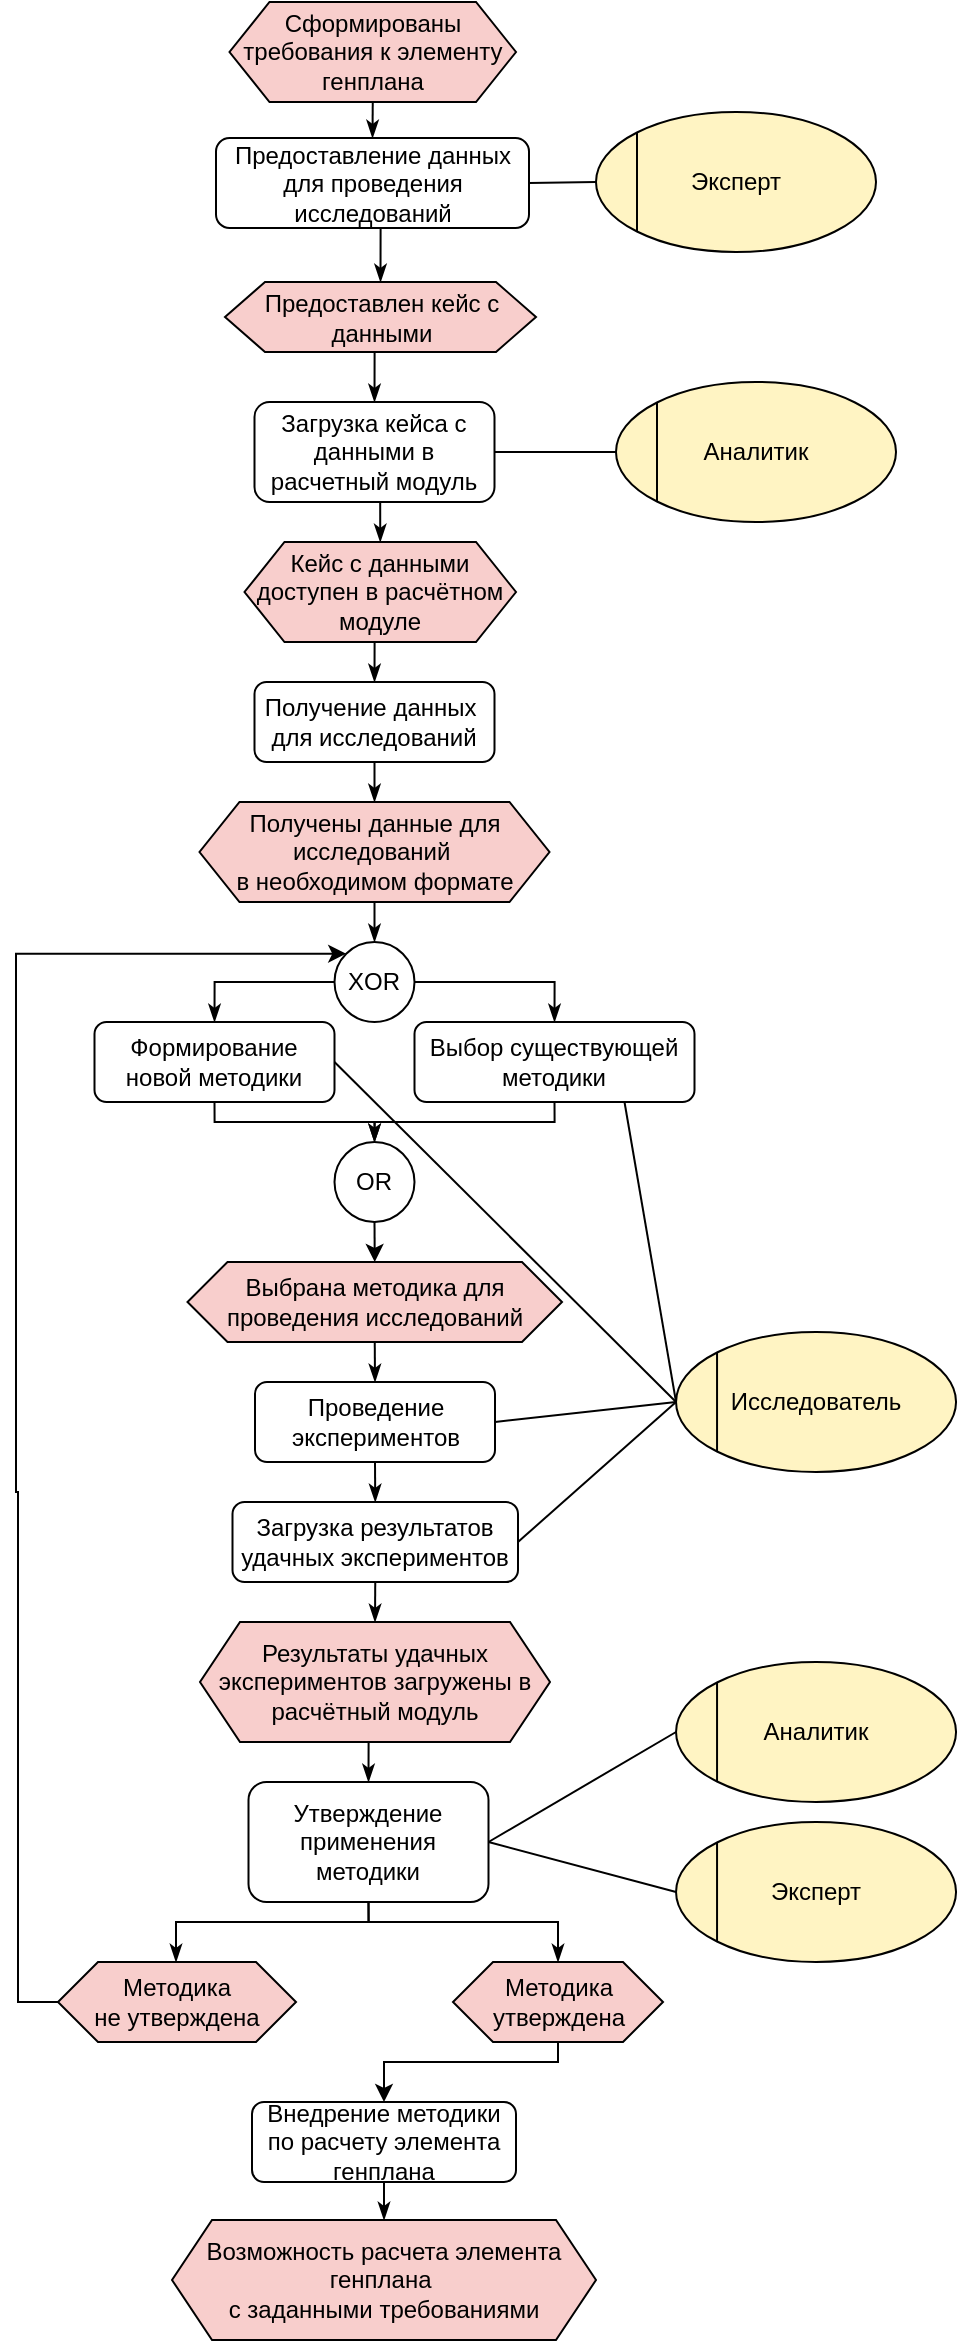 <mxfile version="17.2.4" type="device"><diagram id="lYWwpbSONyXNV8ZIb4H8" name="Страница 1"><mxGraphModel dx="582" dy="423" grid="1" gridSize="10" guides="1" tooltips="1" connect="1" arrows="1" fold="1" page="1" pageScale="1" pageWidth="827" pageHeight="1169" math="0" shadow="0"><root><mxCell id="0"/><mxCell id="1" parent="0"/><mxCell id="BUosatLlLlDatQ4Kyscq-10" value="" style="group" parent="1" vertex="1" connectable="0"><mxGeometry x="670.02" y="830" width="140" height="70" as="geometry"/></mxCell><mxCell id="BUosatLlLlDatQ4Kyscq-1" value="Аналитик" style="ellipse;whiteSpace=wrap;html=1;fillColor=#FFF4C3;" parent="BUosatLlLlDatQ4Kyscq-10" vertex="1"><mxGeometry width="140" height="70" as="geometry"/></mxCell><mxCell id="BUosatLlLlDatQ4Kyscq-2" value="" style="endArrow=none;html=1;rounded=0;exitX=0;exitY=1;exitDx=0;exitDy=0;entryX=0;entryY=0;entryDx=0;entryDy=0;" parent="BUosatLlLlDatQ4Kyscq-10" source="BUosatLlLlDatQ4Kyscq-1" target="BUosatLlLlDatQ4Kyscq-1" edge="1"><mxGeometry width="50" height="50" relative="1" as="geometry"><mxPoint x="-10" y="30" as="sourcePoint"/><mxPoint x="40" y="-20" as="targetPoint"/></mxGeometry></mxCell><mxCell id="BUosatLlLlDatQ4Kyscq-12" value="" style="group" parent="1" vertex="1" connectable="0"><mxGeometry x="620" y="64" width="140" height="70" as="geometry"/></mxCell><mxCell id="BUosatLlLlDatQ4Kyscq-7" value="" style="group;fillColor=none;container=0;" parent="BUosatLlLlDatQ4Kyscq-12" vertex="1" connectable="0"><mxGeometry width="140" height="70" as="geometry"/></mxCell><mxCell id="BUosatLlLlDatQ4Kyscq-8" value="Эксперт" style="ellipse;whiteSpace=wrap;html=1;fillColor=#FFF4C3;" parent="BUosatLlLlDatQ4Kyscq-12" vertex="1"><mxGeometry x="10" y="-9" width="140" height="70" as="geometry"/></mxCell><mxCell id="BUosatLlLlDatQ4Kyscq-9" value="" style="endArrow=none;html=1;rounded=0;exitX=0;exitY=1;exitDx=0;exitDy=0;entryX=0;entryY=0;entryDx=0;entryDy=0;" parent="BUosatLlLlDatQ4Kyscq-12" source="BUosatLlLlDatQ4Kyscq-8" target="BUosatLlLlDatQ4Kyscq-8" edge="1"><mxGeometry width="50" height="50" relative="1" as="geometry"><mxPoint x="-10" y="30" as="sourcePoint"/><mxPoint x="40" y="-20" as="targetPoint"/></mxGeometry></mxCell><mxCell id="BUosatLlLlDatQ4Kyscq-13" value="" style="group" parent="1" vertex="1" connectable="0"><mxGeometry x="670.02" y="665" width="140" height="70" as="geometry"/></mxCell><mxCell id="BUosatLlLlDatQ4Kyscq-5" value="Исследователь" style="ellipse;whiteSpace=wrap;html=1;fillColor=#FFF4C3;" parent="BUosatLlLlDatQ4Kyscq-13" vertex="1"><mxGeometry width="140" height="70" as="geometry"/></mxCell><mxCell id="BUosatLlLlDatQ4Kyscq-6" value="" style="endArrow=none;html=1;rounded=0;exitX=0;exitY=1;exitDx=0;exitDy=0;entryX=0;entryY=0;entryDx=0;entryDy=0;" parent="BUosatLlLlDatQ4Kyscq-13" source="BUosatLlLlDatQ4Kyscq-5" target="BUosatLlLlDatQ4Kyscq-5" edge="1"><mxGeometry width="50" height="50" relative="1" as="geometry"><mxPoint x="-10" y="30" as="sourcePoint"/><mxPoint x="40" y="-20" as="targetPoint"/></mxGeometry></mxCell><mxCell id="BUosatLlLlDatQ4Kyscq-100" style="edgeStyle=orthogonalEdgeStyle;rounded=0;orthogonalLoop=1;jettySize=auto;html=1;exitX=0.5;exitY=1;exitDx=0;exitDy=0;entryX=0.5;entryY=0;entryDx=0;entryDy=0;endArrow=classicThin;endFill=1;" parent="1" source="BUosatLlLlDatQ4Kyscq-14" target="BUosatLlLlDatQ4Kyscq-16" edge="1"><mxGeometry relative="1" as="geometry"/></mxCell><mxCell id="BUosatLlLlDatQ4Kyscq-14" value="Сформированы требования к элементу генплана" style="shape=hexagon;perimeter=hexagonPerimeter2;whiteSpace=wrap;html=1;fixedSize=1;fillColor=#F8CECC;" parent="1" vertex="1"><mxGeometry x="446.75" width="143.25" height="50" as="geometry"/></mxCell><mxCell id="BUosatLlLlDatQ4Kyscq-101" style="edgeStyle=orthogonalEdgeStyle;rounded=0;orthogonalLoop=1;jettySize=auto;html=1;exitX=0.5;exitY=1;exitDx=0;exitDy=0;entryX=0.5;entryY=0;entryDx=0;entryDy=0;endArrow=classicThin;endFill=1;" parent="1" source="BUosatLlLlDatQ4Kyscq-16" target="BUosatLlLlDatQ4Kyscq-27" edge="1"><mxGeometry relative="1" as="geometry"/></mxCell><mxCell id="BUosatLlLlDatQ4Kyscq-16" value="Предоставление данных&lt;br&gt;для проведения исследований" style="rounded=1;whiteSpace=wrap;html=1;" parent="1" vertex="1"><mxGeometry x="440" y="68" width="156.5" height="45" as="geometry"/></mxCell><mxCell id="BUosatLlLlDatQ4Kyscq-103" style="edgeStyle=orthogonalEdgeStyle;rounded=0;orthogonalLoop=1;jettySize=auto;html=1;exitX=0.5;exitY=1;exitDx=0;exitDy=0;entryX=0.5;entryY=0;entryDx=0;entryDy=0;endArrow=classicThin;endFill=1;" parent="1" source="BUosatLlLlDatQ4Kyscq-17" target="BUosatLlLlDatQ4Kyscq-33" edge="1"><mxGeometry relative="1" as="geometry"/></mxCell><mxCell id="BUosatLlLlDatQ4Kyscq-17" value="Загрузка кейса с данными в расчетный модуль" style="rounded=1;whiteSpace=wrap;html=1;fillColor=#FFFFFF;" parent="1" vertex="1"><mxGeometry x="459.25" y="200" width="120" height="50" as="geometry"/></mxCell><mxCell id="BUosatLlLlDatQ4Kyscq-106" style="edgeStyle=orthogonalEdgeStyle;rounded=0;orthogonalLoop=1;jettySize=auto;html=1;exitX=0.5;exitY=1;exitDx=0;exitDy=0;entryX=0.5;entryY=0;entryDx=0;entryDy=0;endArrow=classicThin;endFill=1;" parent="1" source="BUosatLlLlDatQ4Kyscq-18" target="BUosatLlLlDatQ4Kyscq-38" edge="1"><mxGeometry relative="1" as="geometry"/></mxCell><mxCell id="BUosatLlLlDatQ4Kyscq-18" value="Получение данных&amp;nbsp; для исследований" style="rounded=1;whiteSpace=wrap;html=1;fillColor=#FFFFFF;" parent="1" vertex="1"><mxGeometry x="459.25" y="340" width="120" height="40" as="geometry"/></mxCell><mxCell id="BUosatLlLlDatQ4Kyscq-64" style="edgeStyle=orthogonalEdgeStyle;rounded=0;orthogonalLoop=1;jettySize=auto;html=1;exitX=0.5;exitY=1;exitDx=0;exitDy=0;entryX=0.5;entryY=0;entryDx=0;entryDy=0;endArrow=classicThin;endFill=1;" parent="1" source="BUosatLlLlDatQ4Kyscq-19" target="BUosatLlLlDatQ4Kyscq-63" edge="1"><mxGeometry relative="1" as="geometry"/></mxCell><mxCell id="BUosatLlLlDatQ4Kyscq-19" value="Проведение экспериментов" style="rounded=1;whiteSpace=wrap;html=1;fillColor=#FFFFFF;" parent="1" vertex="1"><mxGeometry x="459.5" y="690" width="120" height="40" as="geometry"/></mxCell><mxCell id="BUosatLlLlDatQ4Kyscq-116" style="edgeStyle=orthogonalEdgeStyle;rounded=0;orthogonalLoop=1;jettySize=auto;html=1;exitX=0.5;exitY=1;exitDx=0;exitDy=0;entryX=0.5;entryY=0;entryDx=0;entryDy=0;endArrow=classicThin;endFill=1;" parent="1" source="BUosatLlLlDatQ4Kyscq-23" target="BUosatLlLlDatQ4Kyscq-42" edge="1"><mxGeometry relative="1" as="geometry"><Array as="points"><mxPoint x="609" y="560"/><mxPoint x="519" y="560"/></Array></mxGeometry></mxCell><mxCell id="BUosatLlLlDatQ4Kyscq-23" value="Выбор существующей методики" style="rounded=1;whiteSpace=wrap;html=1;fillColor=#FFFFFF;" parent="1" vertex="1"><mxGeometry x="539.25" y="510" width="140" height="40" as="geometry"/></mxCell><mxCell id="BUosatLlLlDatQ4Kyscq-102" style="edgeStyle=orthogonalEdgeStyle;rounded=0;orthogonalLoop=1;jettySize=auto;html=1;exitX=0.5;exitY=1;exitDx=0;exitDy=0;entryX=0.5;entryY=0;entryDx=0;entryDy=0;endArrow=classicThin;endFill=1;" parent="1" source="BUosatLlLlDatQ4Kyscq-27" target="BUosatLlLlDatQ4Kyscq-17" edge="1"><mxGeometry relative="1" as="geometry"/></mxCell><mxCell id="BUosatLlLlDatQ4Kyscq-27" value="Предоставлен кейс с данными" style="shape=hexagon;perimeter=hexagonPerimeter2;whiteSpace=wrap;html=1;fixedSize=1;fillColor=#F8CECC;" parent="1" vertex="1"><mxGeometry x="444.5" y="140" width="155.5" height="35" as="geometry"/></mxCell><mxCell id="BUosatLlLlDatQ4Kyscq-105" style="edgeStyle=orthogonalEdgeStyle;rounded=0;orthogonalLoop=1;jettySize=auto;html=1;exitX=0.5;exitY=1;exitDx=0;exitDy=0;entryX=0.5;entryY=0;entryDx=0;entryDy=0;endArrow=classicThin;endFill=1;" parent="1" source="BUosatLlLlDatQ4Kyscq-33" target="BUosatLlLlDatQ4Kyscq-18" edge="1"><mxGeometry relative="1" as="geometry"/></mxCell><mxCell id="BUosatLlLlDatQ4Kyscq-33" value="Кейс с данными доступен в расчётном модуле" style="shape=hexagon;perimeter=hexagonPerimeter2;whiteSpace=wrap;html=1;fixedSize=1;fillColor=#F8CECC;" parent="1" vertex="1"><mxGeometry x="454.25" y="270" width="135.75" height="50" as="geometry"/></mxCell><mxCell id="BUosatLlLlDatQ4Kyscq-117" style="edgeStyle=orthogonalEdgeStyle;rounded=0;orthogonalLoop=1;jettySize=auto;html=1;exitX=0.5;exitY=1;exitDx=0;exitDy=0;entryX=0.5;entryY=0;entryDx=0;entryDy=0;endArrow=classicThin;endFill=1;" parent="1" source="BUosatLlLlDatQ4Kyscq-36" target="BUosatLlLlDatQ4Kyscq-42" edge="1"><mxGeometry relative="1" as="geometry"><Array as="points"><mxPoint x="439" y="560"/><mxPoint x="519" y="560"/></Array></mxGeometry></mxCell><mxCell id="BUosatLlLlDatQ4Kyscq-36" value="Формирование новой методики" style="rounded=1;whiteSpace=wrap;html=1;fillColor=#FFFFFF;" parent="1" vertex="1"><mxGeometry x="379.25" y="510" width="120" height="40" as="geometry"/></mxCell><mxCell id="BUosatLlLlDatQ4Kyscq-108" style="edgeStyle=orthogonalEdgeStyle;rounded=0;orthogonalLoop=1;jettySize=auto;html=1;exitX=0.5;exitY=1;exitDx=0;exitDy=0;entryX=0.5;entryY=0;entryDx=0;entryDy=0;endArrow=classicThin;endFill=1;" parent="1" source="BUosatLlLlDatQ4Kyscq-38" target="BUosatLlLlDatQ4Kyscq-41" edge="1"><mxGeometry relative="1" as="geometry"/></mxCell><mxCell id="BUosatLlLlDatQ4Kyscq-38" value="Получены данные для исследований&amp;nbsp;&lt;br&gt;в необходимом формате" style="shape=hexagon;perimeter=hexagonPerimeter2;whiteSpace=wrap;html=1;fixedSize=1;fillColor=#F8CECC;" parent="1" vertex="1"><mxGeometry x="431.75" y="400" width="175" height="50" as="geometry"/></mxCell><mxCell id="BUosatLlLlDatQ4Kyscq-113" style="edgeStyle=orthogonalEdgeStyle;rounded=0;orthogonalLoop=1;jettySize=auto;html=1;exitX=0;exitY=0.5;exitDx=0;exitDy=0;entryX=0.5;entryY=0;entryDx=0;entryDy=0;endArrow=classicThin;endFill=1;" parent="1" source="BUosatLlLlDatQ4Kyscq-41" target="BUosatLlLlDatQ4Kyscq-36" edge="1"><mxGeometry relative="1" as="geometry"/></mxCell><mxCell id="BUosatLlLlDatQ4Kyscq-114" style="edgeStyle=orthogonalEdgeStyle;rounded=0;orthogonalLoop=1;jettySize=auto;html=1;exitX=1;exitY=0.5;exitDx=0;exitDy=0;entryX=0.5;entryY=0;entryDx=0;entryDy=0;endArrow=classicThin;endFill=1;" parent="1" source="BUosatLlLlDatQ4Kyscq-41" target="BUosatLlLlDatQ4Kyscq-23" edge="1"><mxGeometry relative="1" as="geometry"/></mxCell><mxCell id="BUosatLlLlDatQ4Kyscq-41" value="XOR" style="ellipse;whiteSpace=wrap;html=1;aspect=fixed;fillColor=#FFFFFF;" parent="1" vertex="1"><mxGeometry x="499.25" y="470" width="40" height="40" as="geometry"/></mxCell><mxCell id="BUosatLlLlDatQ4Kyscq-129" style="edgeStyle=orthogonalEdgeStyle;rounded=0;orthogonalLoop=1;jettySize=auto;html=1;exitX=0.5;exitY=1;exitDx=0;exitDy=0;entryX=0.5;entryY=0;entryDx=0;entryDy=0;endArrow=classic;endFill=1;" parent="1" source="BUosatLlLlDatQ4Kyscq-42" target="BUosatLlLlDatQ4Kyscq-49" edge="1"><mxGeometry relative="1" as="geometry"/></mxCell><mxCell id="BUosatLlLlDatQ4Kyscq-42" value="OR" style="ellipse;whiteSpace=wrap;html=1;aspect=fixed;fillColor=#FFFFFF;" parent="1" vertex="1"><mxGeometry x="499.25" y="570" width="40" height="40" as="geometry"/></mxCell><mxCell id="BUosatLlLlDatQ4Kyscq-60" style="edgeStyle=orthogonalEdgeStyle;rounded=0;orthogonalLoop=1;jettySize=auto;html=1;exitX=0.5;exitY=1;exitDx=0;exitDy=0;endArrow=classicThin;endFill=1;entryX=0.5;entryY=0;entryDx=0;entryDy=0;" parent="1" source="BUosatLlLlDatQ4Kyscq-43" edge="1"><mxGeometry relative="1" as="geometry"><mxPoint x="420" y="980" as="targetPoint"/><Array as="points"><mxPoint x="516.5" y="960"/><mxPoint x="419.5" y="960"/></Array></mxGeometry></mxCell><mxCell id="BUosatLlLlDatQ4Kyscq-83" style="edgeStyle=orthogonalEdgeStyle;rounded=0;orthogonalLoop=1;jettySize=auto;html=1;exitX=0.5;exitY=1;exitDx=0;exitDy=0;entryX=0.5;entryY=0;entryDx=0;entryDy=0;endArrow=classicThin;endFill=1;" parent="1" source="BUosatLlLlDatQ4Kyscq-43" target="BUosatLlLlDatQ4Kyscq-44" edge="1"><mxGeometry relative="1" as="geometry"><Array as="points"><mxPoint x="516.5" y="960"/><mxPoint x="611.5" y="960"/></Array></mxGeometry></mxCell><mxCell id="BUosatLlLlDatQ4Kyscq-43" value="Утверждение применения методики" style="rounded=1;whiteSpace=wrap;html=1;fillColor=#FFFFFF;" parent="1" vertex="1"><mxGeometry x="456.25" y="890" width="120" height="60" as="geometry"/></mxCell><mxCell id="_TgJWEcO7geC7h33vfL1-1" style="edgeStyle=orthogonalEdgeStyle;rounded=0;orthogonalLoop=1;jettySize=auto;html=1;exitX=0.5;exitY=1;exitDx=0;exitDy=0;entryX=0.5;entryY=0;entryDx=0;entryDy=0;" edge="1" parent="1" source="BUosatLlLlDatQ4Kyscq-44" target="BUosatLlLlDatQ4Kyscq-93"><mxGeometry relative="1" as="geometry"><Array as="points"><mxPoint x="611" y="1030"/><mxPoint x="524" y="1030"/></Array></mxGeometry></mxCell><mxCell id="BUosatLlLlDatQ4Kyscq-44" value="Методика утверждена" style="shape=hexagon;perimeter=hexagonPerimeter2;whiteSpace=wrap;html=1;fixedSize=1;fillColor=#F8CECC;" parent="1" vertex="1"><mxGeometry x="558.5" y="980" width="105" height="40" as="geometry"/></mxCell><mxCell id="BUosatLlLlDatQ4Kyscq-122" style="edgeStyle=orthogonalEdgeStyle;rounded=0;orthogonalLoop=1;jettySize=auto;html=1;exitX=0;exitY=0.5;exitDx=0;exitDy=0;endArrow=classic;endFill=1;entryX=0;entryY=0;entryDx=0;entryDy=0;" parent="1" source="BUosatLlLlDatQ4Kyscq-45" target="BUosatLlLlDatQ4Kyscq-41" edge="1"><mxGeometry relative="1" as="geometry"><mxPoint x="280" y="730" as="targetPoint"/><Array as="points"><mxPoint x="341" y="1000"/><mxPoint x="341" y="745"/><mxPoint x="340" y="476"/></Array></mxGeometry></mxCell><mxCell id="BUosatLlLlDatQ4Kyscq-45" value="Методика&lt;br&gt;не утверждена" style="shape=hexagon;perimeter=hexagonPerimeter2;whiteSpace=wrap;html=1;fixedSize=1;fillColor=#F8CECC;" parent="1" vertex="1"><mxGeometry x="361" y="980" width="119" height="40" as="geometry"/></mxCell><mxCell id="BUosatLlLlDatQ4Kyscq-52" style="edgeStyle=orthogonalEdgeStyle;rounded=0;orthogonalLoop=1;jettySize=auto;html=1;exitX=0.5;exitY=1;exitDx=0;exitDy=0;entryX=0.5;entryY=0;entryDx=0;entryDy=0;endArrow=classicThin;endFill=1;" parent="1" source="BUosatLlLlDatQ4Kyscq-49" target="BUosatLlLlDatQ4Kyscq-19" edge="1"><mxGeometry relative="1" as="geometry"/></mxCell><mxCell id="BUosatLlLlDatQ4Kyscq-49" value="Выбрана методика для проведения исследований" style="shape=hexagon;perimeter=hexagonPerimeter2;whiteSpace=wrap;html=1;fixedSize=1;fillColor=#F8CECC;" parent="1" vertex="1"><mxGeometry x="425.75" y="630" width="187.25" height="40" as="geometry"/></mxCell><mxCell id="BUosatLlLlDatQ4Kyscq-59" style="edgeStyle=orthogonalEdgeStyle;rounded=0;orthogonalLoop=1;jettySize=auto;html=1;exitX=0.5;exitY=1;exitDx=0;exitDy=0;entryX=0.5;entryY=0;entryDx=0;entryDy=0;endArrow=classicThin;endFill=1;" parent="1" source="BUosatLlLlDatQ4Kyscq-55" target="BUosatLlLlDatQ4Kyscq-43" edge="1"><mxGeometry relative="1" as="geometry"/></mxCell><mxCell id="BUosatLlLlDatQ4Kyscq-55" value="Результаты удачных экспериментов загружены в расчётный модуль" style="shape=hexagon;perimeter=hexagonPerimeter2;whiteSpace=wrap;html=1;fixedSize=1;fillColor=#F8CECC;" parent="1" vertex="1"><mxGeometry x="432" y="810" width="175" height="60" as="geometry"/></mxCell><mxCell id="BUosatLlLlDatQ4Kyscq-65" style="edgeStyle=orthogonalEdgeStyle;rounded=0;orthogonalLoop=1;jettySize=auto;html=1;exitX=0.5;exitY=1;exitDx=0;exitDy=0;entryX=0.5;entryY=0;entryDx=0;entryDy=0;endArrow=classicThin;endFill=1;" parent="1" source="BUosatLlLlDatQ4Kyscq-63" target="BUosatLlLlDatQ4Kyscq-55" edge="1"><mxGeometry relative="1" as="geometry"/></mxCell><mxCell id="BUosatLlLlDatQ4Kyscq-63" value="Загрузка результатов удачных экспериментов" style="rounded=1;whiteSpace=wrap;html=1;fillColor=#FFFFFF;" parent="1" vertex="1"><mxGeometry x="448.25" y="750" width="142.75" height="40" as="geometry"/></mxCell><mxCell id="BUosatLlLlDatQ4Kyscq-121" style="edgeStyle=none;rounded=0;orthogonalLoop=1;jettySize=auto;html=1;exitX=0;exitY=0.5;exitDx=0;exitDy=0;entryX=1;entryY=0.5;entryDx=0;entryDy=0;endArrow=none;endFill=0;" parent="1" source="BUosatLlLlDatQ4Kyscq-80" target="BUosatLlLlDatQ4Kyscq-43" edge="1"><mxGeometry relative="1" as="geometry"/></mxCell><mxCell id="BUosatLlLlDatQ4Kyscq-80" value="Эксперт" style="ellipse;whiteSpace=wrap;html=1;fillColor=#FFF4C3;" parent="1" vertex="1"><mxGeometry x="670.02" y="910" width="140" height="70" as="geometry"/></mxCell><mxCell id="BUosatLlLlDatQ4Kyscq-81" value="" style="endArrow=none;html=1;rounded=0;exitX=0;exitY=1;exitDx=0;exitDy=0;entryX=0;entryY=0;entryDx=0;entryDy=0;" parent="1" source="BUosatLlLlDatQ4Kyscq-80" target="BUosatLlLlDatQ4Kyscq-80" edge="1"><mxGeometry width="50" height="50" relative="1" as="geometry"><mxPoint x="90.02" y="800" as="sourcePoint"/><mxPoint x="140.02" y="750" as="targetPoint"/></mxGeometry></mxCell><mxCell id="BUosatLlLlDatQ4Kyscq-84" value="" style="group" parent="1" vertex="1" connectable="0"><mxGeometry x="640" y="190" width="140" height="70" as="geometry"/></mxCell><mxCell id="BUosatLlLlDatQ4Kyscq-85" value="Аналитик" style="ellipse;whiteSpace=wrap;html=1;fillColor=#FFF4C3;" parent="BUosatLlLlDatQ4Kyscq-84" vertex="1"><mxGeometry width="140" height="70" as="geometry"/></mxCell><mxCell id="BUosatLlLlDatQ4Kyscq-86" value="" style="endArrow=none;html=1;rounded=0;exitX=0;exitY=1;exitDx=0;exitDy=0;entryX=0;entryY=0;entryDx=0;entryDy=0;" parent="BUosatLlLlDatQ4Kyscq-84" source="BUosatLlLlDatQ4Kyscq-85" target="BUosatLlLlDatQ4Kyscq-85" edge="1"><mxGeometry width="50" height="50" relative="1" as="geometry"><mxPoint x="-10" y="30" as="sourcePoint"/><mxPoint x="40" y="-20" as="targetPoint"/></mxGeometry></mxCell><mxCell id="BUosatLlLlDatQ4Kyscq-119" style="edgeStyle=orthogonalEdgeStyle;rounded=0;orthogonalLoop=1;jettySize=auto;html=1;exitX=0.5;exitY=1;exitDx=0;exitDy=0;entryX=0.5;entryY=0;entryDx=0;entryDy=0;endArrow=classicThin;endFill=1;" parent="1" source="BUosatLlLlDatQ4Kyscq-93" target="BUosatLlLlDatQ4Kyscq-95" edge="1"><mxGeometry relative="1" as="geometry"/></mxCell><mxCell id="BUosatLlLlDatQ4Kyscq-93" value="Внедрение методики по расчету элемента генплана" style="rounded=1;whiteSpace=wrap;html=1;fillColor=#FFFFFF;" parent="1" vertex="1"><mxGeometry x="458" y="1050" width="132" height="40" as="geometry"/></mxCell><mxCell id="BUosatLlLlDatQ4Kyscq-95" value="Возможность расчета элемента генплана&amp;nbsp;&lt;br&gt;с заданными требованиями" style="shape=hexagon;perimeter=hexagonPerimeter2;whiteSpace=wrap;html=1;fixedSize=1;fillColor=#F8CECC;" parent="1" vertex="1"><mxGeometry x="418.01" y="1109" width="211.99" height="60" as="geometry"/></mxCell><mxCell id="BUosatLlLlDatQ4Kyscq-120" style="rounded=0;orthogonalLoop=1;jettySize=auto;html=1;exitX=0;exitY=0.5;exitDx=0;exitDy=0;entryX=1;entryY=0.5;entryDx=0;entryDy=0;endArrow=none;endFill=0;" parent="1" source="BUosatLlLlDatQ4Kyscq-1" target="BUosatLlLlDatQ4Kyscq-43" edge="1"><mxGeometry relative="1" as="geometry"/></mxCell><mxCell id="BUosatLlLlDatQ4Kyscq-123" style="rounded=0;orthogonalLoop=1;jettySize=auto;html=1;exitX=0;exitY=0.5;exitDx=0;exitDy=0;entryX=1;entryY=0.5;entryDx=0;entryDy=0;endArrow=none;endFill=0;" parent="1" source="BUosatLlLlDatQ4Kyscq-85" target="BUosatLlLlDatQ4Kyscq-17" edge="1"><mxGeometry relative="1" as="geometry"/></mxCell><mxCell id="BUosatLlLlDatQ4Kyscq-124" style="edgeStyle=none;rounded=0;orthogonalLoop=1;jettySize=auto;html=1;exitX=0;exitY=0.5;exitDx=0;exitDy=0;entryX=1;entryY=0.5;entryDx=0;entryDy=0;endArrow=none;endFill=0;" parent="1" source="BUosatLlLlDatQ4Kyscq-8" target="BUosatLlLlDatQ4Kyscq-16" edge="1"><mxGeometry relative="1" as="geometry"/></mxCell><mxCell id="BUosatLlLlDatQ4Kyscq-125" style="edgeStyle=none;rounded=0;orthogonalLoop=1;jettySize=auto;html=1;exitX=0;exitY=0.5;exitDx=0;exitDy=0;entryX=1;entryY=0.5;entryDx=0;entryDy=0;endArrow=none;endFill=0;" parent="1" source="BUosatLlLlDatQ4Kyscq-5" target="BUosatLlLlDatQ4Kyscq-19" edge="1"><mxGeometry relative="1" as="geometry"/></mxCell><mxCell id="BUosatLlLlDatQ4Kyscq-126" style="edgeStyle=none;rounded=0;orthogonalLoop=1;jettySize=auto;html=1;exitX=0;exitY=0.5;exitDx=0;exitDy=0;entryX=1;entryY=0.5;entryDx=0;entryDy=0;endArrow=none;endFill=0;" parent="1" source="BUosatLlLlDatQ4Kyscq-5" target="BUosatLlLlDatQ4Kyscq-36" edge="1"><mxGeometry relative="1" as="geometry"/></mxCell><mxCell id="BUosatLlLlDatQ4Kyscq-127" style="edgeStyle=none;rounded=0;orthogonalLoop=1;jettySize=auto;html=1;exitX=0;exitY=0.5;exitDx=0;exitDy=0;entryX=0.75;entryY=1;entryDx=0;entryDy=0;endArrow=none;endFill=0;" parent="1" source="BUosatLlLlDatQ4Kyscq-5" target="BUosatLlLlDatQ4Kyscq-23" edge="1"><mxGeometry relative="1" as="geometry"/></mxCell><mxCell id="BUosatLlLlDatQ4Kyscq-128" style="edgeStyle=none;rounded=0;orthogonalLoop=1;jettySize=auto;html=1;exitX=0;exitY=0.5;exitDx=0;exitDy=0;entryX=1;entryY=0.5;entryDx=0;entryDy=0;endArrow=none;endFill=0;" parent="1" source="BUosatLlLlDatQ4Kyscq-5" target="BUosatLlLlDatQ4Kyscq-63" edge="1"><mxGeometry relative="1" as="geometry"/></mxCell></root></mxGraphModel></diagram></mxfile>
